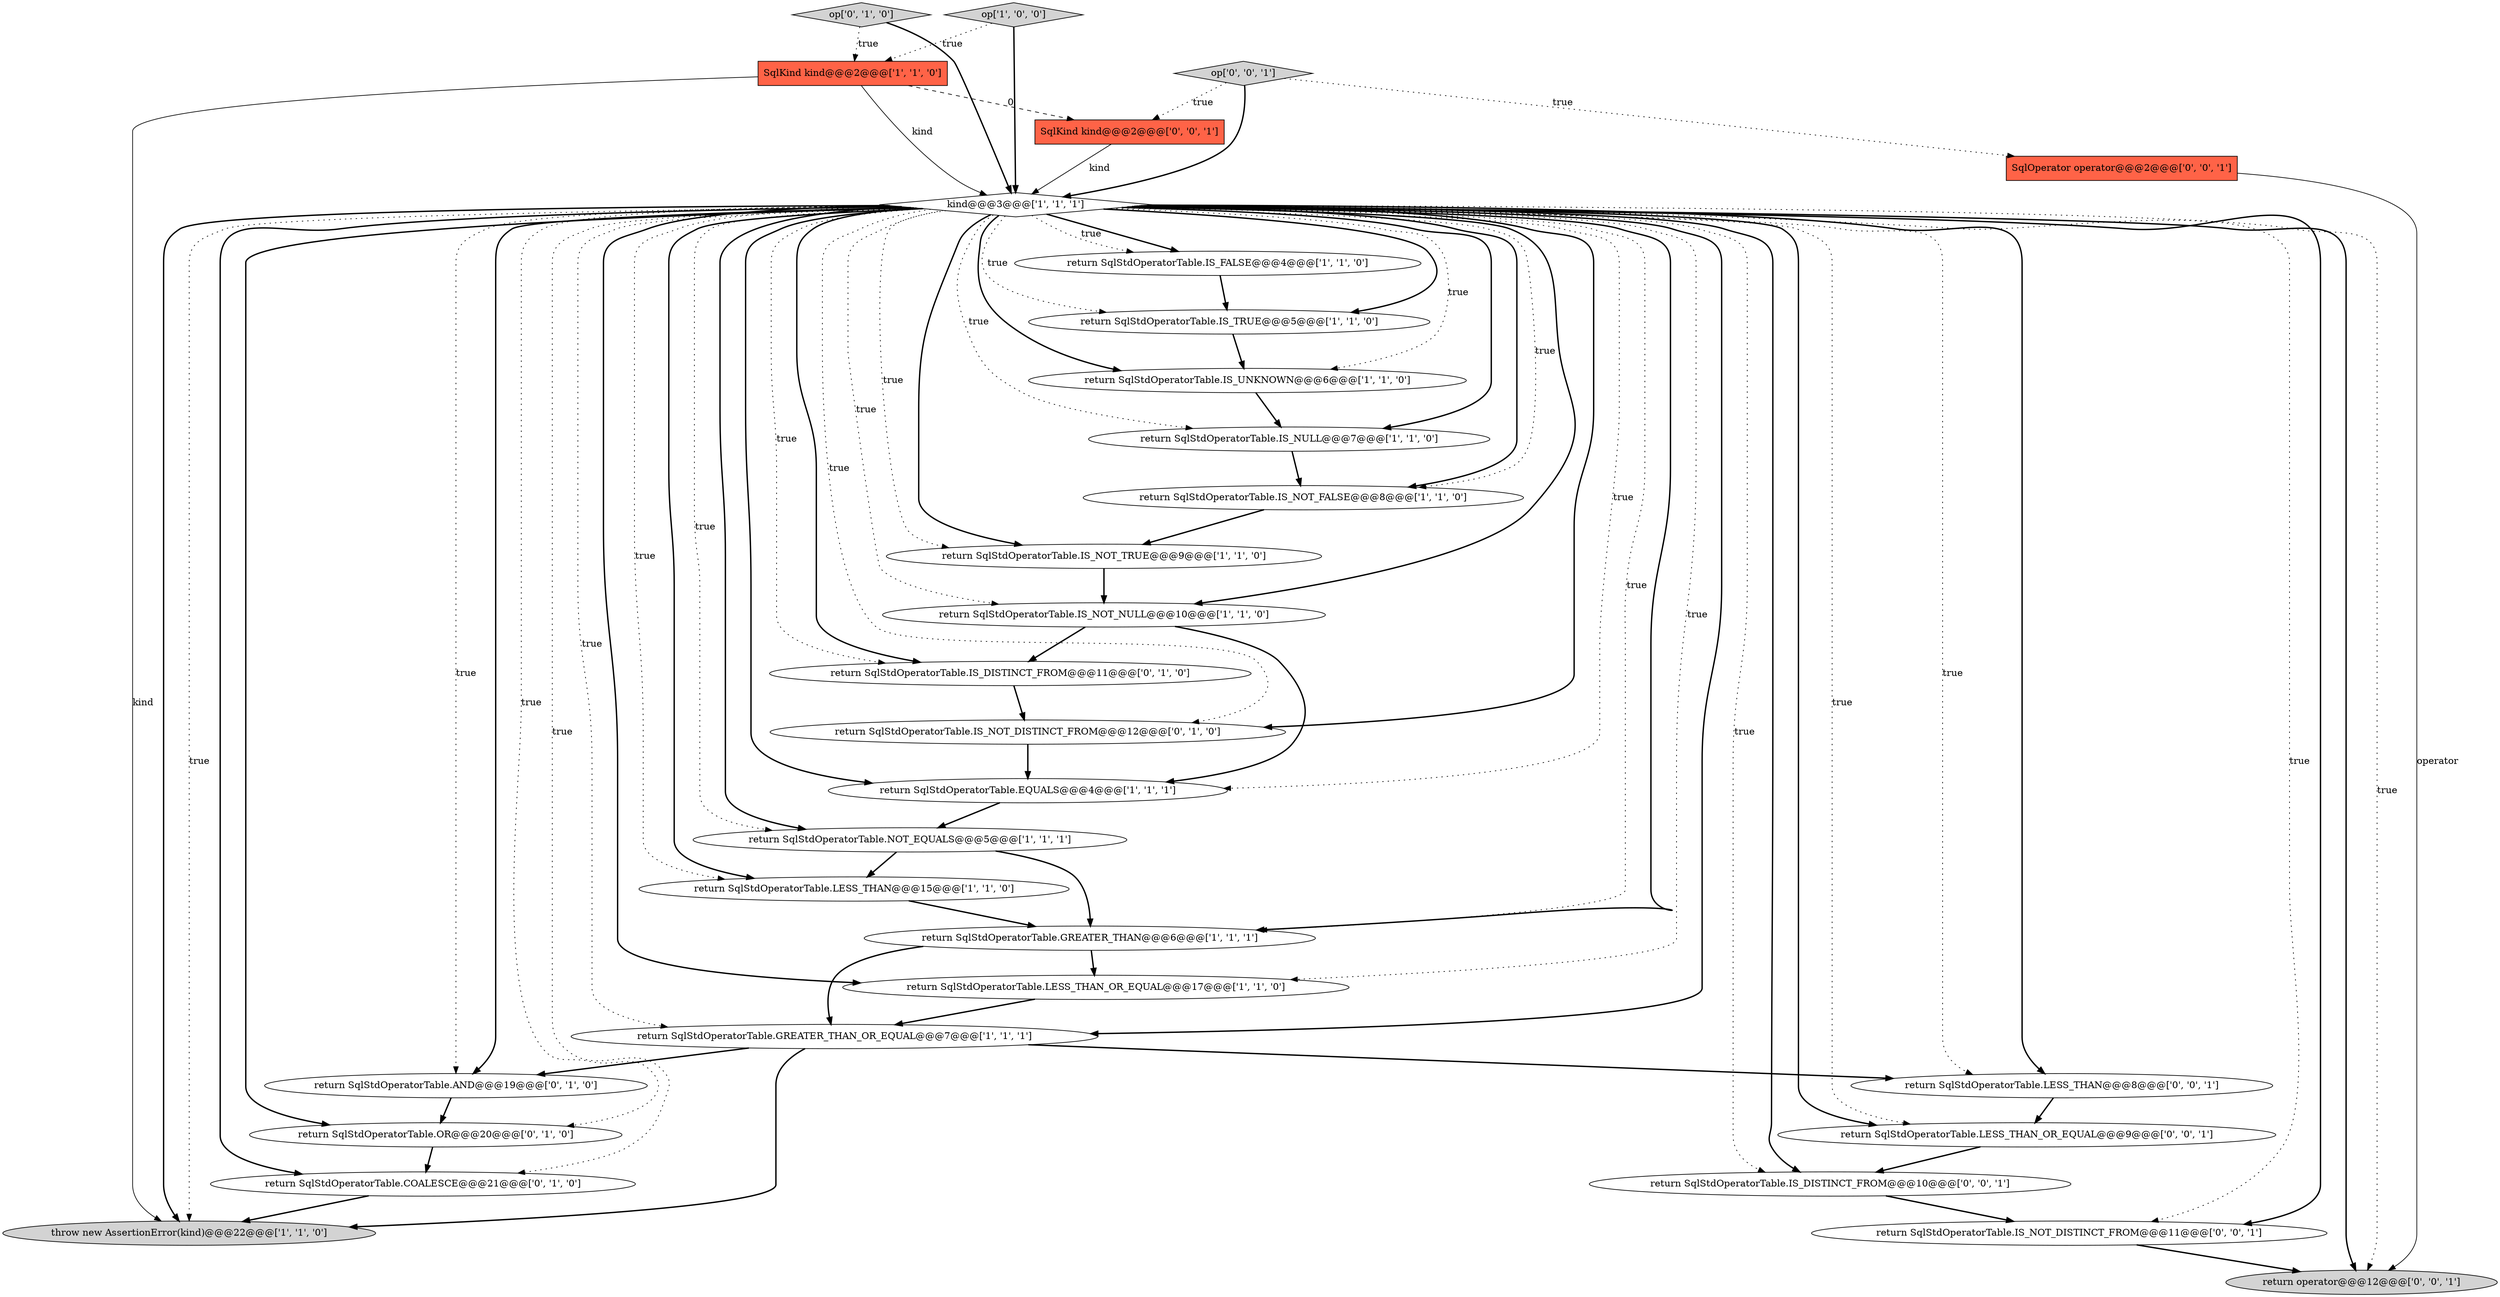 digraph {
6 [style = filled, label = "SqlKind kind@@@2@@@['1', '1', '0']", fillcolor = tomato, shape = box image = "AAA0AAABBB1BBB"];
25 [style = filled, label = "op['0', '0', '1']", fillcolor = lightgray, shape = diamond image = "AAA0AAABBB3BBB"];
22 [style = filled, label = "return SqlStdOperatorTable.IS_DISTINCT_FROM@@@11@@@['0', '1', '0']", fillcolor = white, shape = ellipse image = "AAA1AAABBB2BBB"];
0 [style = filled, label = "return SqlStdOperatorTable.GREATER_THAN_OR_EQUAL@@@7@@@['1', '1', '1']", fillcolor = white, shape = ellipse image = "AAA0AAABBB1BBB"];
10 [style = filled, label = "return SqlStdOperatorTable.IS_UNKNOWN@@@6@@@['1', '1', '0']", fillcolor = white, shape = ellipse image = "AAA0AAABBB1BBB"];
17 [style = filled, label = "return SqlStdOperatorTable.IS_NOT_DISTINCT_FROM@@@12@@@['0', '1', '0']", fillcolor = white, shape = ellipse image = "AAA1AAABBB2BBB"];
1 [style = filled, label = "throw new AssertionError(kind)@@@22@@@['1', '1', '0']", fillcolor = lightgray, shape = ellipse image = "AAA0AAABBB1BBB"];
23 [style = filled, label = "return SqlStdOperatorTable.IS_NOT_DISTINCT_FROM@@@11@@@['0', '0', '1']", fillcolor = white, shape = ellipse image = "AAA0AAABBB3BBB"];
30 [style = filled, label = "return SqlStdOperatorTable.LESS_THAN_OR_EQUAL@@@9@@@['0', '0', '1']", fillcolor = white, shape = ellipse image = "AAA0AAABBB3BBB"];
28 [style = filled, label = "return SqlStdOperatorTable.IS_DISTINCT_FROM@@@10@@@['0', '0', '1']", fillcolor = white, shape = ellipse image = "AAA0AAABBB3BBB"];
24 [style = filled, label = "SqlOperator operator@@@2@@@['0', '0', '1']", fillcolor = tomato, shape = box image = "AAA0AAABBB3BBB"];
19 [style = filled, label = "return SqlStdOperatorTable.AND@@@19@@@['0', '1', '0']", fillcolor = white, shape = ellipse image = "AAA1AAABBB2BBB"];
7 [style = filled, label = "return SqlStdOperatorTable.IS_NOT_TRUE@@@9@@@['1', '1', '0']", fillcolor = white, shape = ellipse image = "AAA0AAABBB1BBB"];
29 [style = filled, label = "return operator@@@12@@@['0', '0', '1']", fillcolor = lightgray, shape = ellipse image = "AAA0AAABBB3BBB"];
21 [style = filled, label = "op['0', '1', '0']", fillcolor = lightgray, shape = diamond image = "AAA0AAABBB2BBB"];
8 [style = filled, label = "return SqlStdOperatorTable.LESS_THAN@@@15@@@['1', '1', '0']", fillcolor = white, shape = ellipse image = "AAA0AAABBB1BBB"];
11 [style = filled, label = "return SqlStdOperatorTable.LESS_THAN_OR_EQUAL@@@17@@@['1', '1', '0']", fillcolor = white, shape = ellipse image = "AAA0AAABBB1BBB"];
27 [style = filled, label = "return SqlStdOperatorTable.LESS_THAN@@@8@@@['0', '0', '1']", fillcolor = white, shape = ellipse image = "AAA0AAABBB3BBB"];
4 [style = filled, label = "return SqlStdOperatorTable.EQUALS@@@4@@@['1', '1', '1']", fillcolor = white, shape = ellipse image = "AAA0AAABBB1BBB"];
3 [style = filled, label = "return SqlStdOperatorTable.IS_FALSE@@@4@@@['1', '1', '0']", fillcolor = white, shape = ellipse image = "AAA0AAABBB1BBB"];
2 [style = filled, label = "return SqlStdOperatorTable.NOT_EQUALS@@@5@@@['1', '1', '1']", fillcolor = white, shape = ellipse image = "AAA0AAABBB1BBB"];
14 [style = filled, label = "return SqlStdOperatorTable.IS_NOT_FALSE@@@8@@@['1', '1', '0']", fillcolor = white, shape = ellipse image = "AAA0AAABBB1BBB"];
18 [style = filled, label = "return SqlStdOperatorTable.COALESCE@@@21@@@['0', '1', '0']", fillcolor = white, shape = ellipse image = "AAA1AAABBB2BBB"];
13 [style = filled, label = "return SqlStdOperatorTable.IS_NULL@@@7@@@['1', '1', '0']", fillcolor = white, shape = ellipse image = "AAA0AAABBB1BBB"];
9 [style = filled, label = "return SqlStdOperatorTable.GREATER_THAN@@@6@@@['1', '1', '1']", fillcolor = white, shape = ellipse image = "AAA0AAABBB1BBB"];
5 [style = filled, label = "return SqlStdOperatorTable.IS_TRUE@@@5@@@['1', '1', '0']", fillcolor = white, shape = ellipse image = "AAA0AAABBB1BBB"];
20 [style = filled, label = "return SqlStdOperatorTable.OR@@@20@@@['0', '1', '0']", fillcolor = white, shape = ellipse image = "AAA1AAABBB2BBB"];
26 [style = filled, label = "SqlKind kind@@@2@@@['0', '0', '1']", fillcolor = tomato, shape = box image = "AAA0AAABBB3BBB"];
15 [style = filled, label = "kind@@@3@@@['1', '1', '1']", fillcolor = white, shape = diamond image = "AAA0AAABBB1BBB"];
16 [style = filled, label = "return SqlStdOperatorTable.IS_NOT_NULL@@@10@@@['1', '1', '0']", fillcolor = white, shape = ellipse image = "AAA0AAABBB1BBB"];
12 [style = filled, label = "op['1', '0', '0']", fillcolor = lightgray, shape = diamond image = "AAA0AAABBB1BBB"];
15->1 [style = bold, label=""];
24->29 [style = solid, label="operator"];
15->1 [style = dotted, label="true"];
15->18 [style = dotted, label="true"];
15->22 [style = bold, label=""];
25->26 [style = dotted, label="true"];
4->2 [style = bold, label=""];
17->4 [style = bold, label=""];
0->27 [style = bold, label=""];
15->0 [style = bold, label=""];
15->2 [style = dotted, label="true"];
15->20 [style = dotted, label="true"];
27->30 [style = bold, label=""];
15->16 [style = bold, label=""];
15->13 [style = bold, label=""];
15->9 [style = dotted, label="true"];
15->7 [style = dotted, label="true"];
15->8 [style = bold, label=""];
15->23 [style = dotted, label="true"];
23->29 [style = bold, label=""];
15->19 [style = dotted, label="true"];
14->7 [style = bold, label=""];
15->13 [style = dotted, label="true"];
15->9 [style = bold, label=""];
16->4 [style = bold, label=""];
6->15 [style = solid, label="kind"];
15->28 [style = dotted, label="true"];
20->18 [style = bold, label=""];
7->16 [style = bold, label=""];
15->23 [style = bold, label=""];
15->19 [style = bold, label=""];
0->19 [style = bold, label=""];
22->17 [style = bold, label=""];
15->7 [style = bold, label=""];
15->2 [style = bold, label=""];
15->4 [style = dotted, label="true"];
15->10 [style = dotted, label="true"];
15->5 [style = bold, label=""];
15->3 [style = bold, label=""];
15->20 [style = bold, label=""];
30->28 [style = bold, label=""];
12->6 [style = dotted, label="true"];
25->15 [style = bold, label=""];
26->15 [style = solid, label="kind"];
15->17 [style = bold, label=""];
15->17 [style = dotted, label="true"];
15->29 [style = bold, label=""];
15->30 [style = bold, label=""];
15->27 [style = dotted, label="true"];
21->15 [style = bold, label=""];
15->18 [style = bold, label=""];
11->0 [style = bold, label=""];
15->4 [style = bold, label=""];
28->23 [style = bold, label=""];
6->1 [style = solid, label="kind"];
9->0 [style = bold, label=""];
16->22 [style = bold, label=""];
2->8 [style = bold, label=""];
15->0 [style = dotted, label="true"];
2->9 [style = bold, label=""];
15->5 [style = dotted, label="true"];
10->13 [style = bold, label=""];
15->11 [style = bold, label=""];
15->14 [style = bold, label=""];
21->6 [style = dotted, label="true"];
15->16 [style = dotted, label="true"];
18->1 [style = bold, label=""];
15->22 [style = dotted, label="true"];
15->30 [style = dotted, label="true"];
15->14 [style = dotted, label="true"];
15->10 [style = bold, label=""];
8->9 [style = bold, label=""];
9->11 [style = bold, label=""];
6->26 [style = dashed, label="0"];
12->15 [style = bold, label=""];
19->20 [style = bold, label=""];
15->11 [style = dotted, label="true"];
5->10 [style = bold, label=""];
3->5 [style = bold, label=""];
0->1 [style = bold, label=""];
15->27 [style = bold, label=""];
15->8 [style = dotted, label="true"];
15->28 [style = bold, label=""];
25->24 [style = dotted, label="true"];
15->29 [style = dotted, label="true"];
13->14 [style = bold, label=""];
15->3 [style = dotted, label="true"];
}
